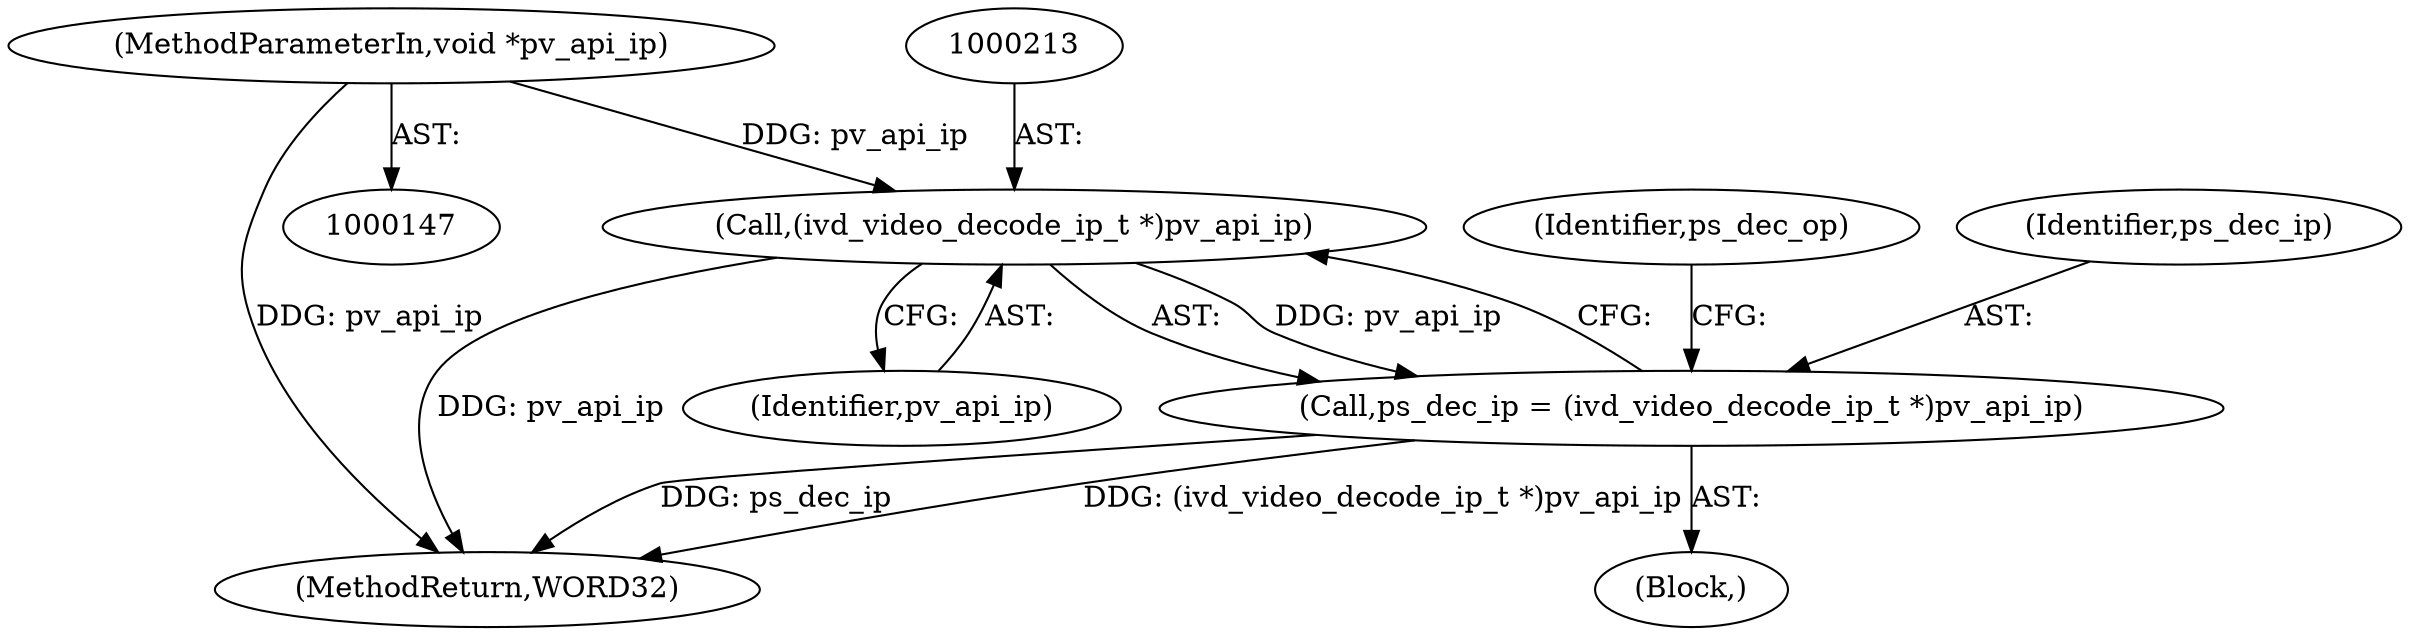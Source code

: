 digraph "0_Android_a78887bcffbc2995cf9ed72e0697acf560875e9e@pointer" {
"1000149" [label="(MethodParameterIn,void *pv_api_ip)"];
"1000212" [label="(Call,(ivd_video_decode_ip_t *)pv_api_ip)"];
"1000210" [label="(Call,ps_dec_ip = (ivd_video_decode_ip_t *)pv_api_ip)"];
"1000151" [label="(Block,)"];
"1000216" [label="(Identifier,ps_dec_op)"];
"1000210" [label="(Call,ps_dec_ip = (ivd_video_decode_ip_t *)pv_api_ip)"];
"1002129" [label="(MethodReturn,WORD32)"];
"1000149" [label="(MethodParameterIn,void *pv_api_ip)"];
"1000212" [label="(Call,(ivd_video_decode_ip_t *)pv_api_ip)"];
"1000211" [label="(Identifier,ps_dec_ip)"];
"1000214" [label="(Identifier,pv_api_ip)"];
"1000149" -> "1000147"  [label="AST: "];
"1000149" -> "1002129"  [label="DDG: pv_api_ip"];
"1000149" -> "1000212"  [label="DDG: pv_api_ip"];
"1000212" -> "1000210"  [label="AST: "];
"1000212" -> "1000214"  [label="CFG: "];
"1000213" -> "1000212"  [label="AST: "];
"1000214" -> "1000212"  [label="AST: "];
"1000210" -> "1000212"  [label="CFG: "];
"1000212" -> "1002129"  [label="DDG: pv_api_ip"];
"1000212" -> "1000210"  [label="DDG: pv_api_ip"];
"1000210" -> "1000151"  [label="AST: "];
"1000211" -> "1000210"  [label="AST: "];
"1000216" -> "1000210"  [label="CFG: "];
"1000210" -> "1002129"  [label="DDG: (ivd_video_decode_ip_t *)pv_api_ip"];
"1000210" -> "1002129"  [label="DDG: ps_dec_ip"];
}
